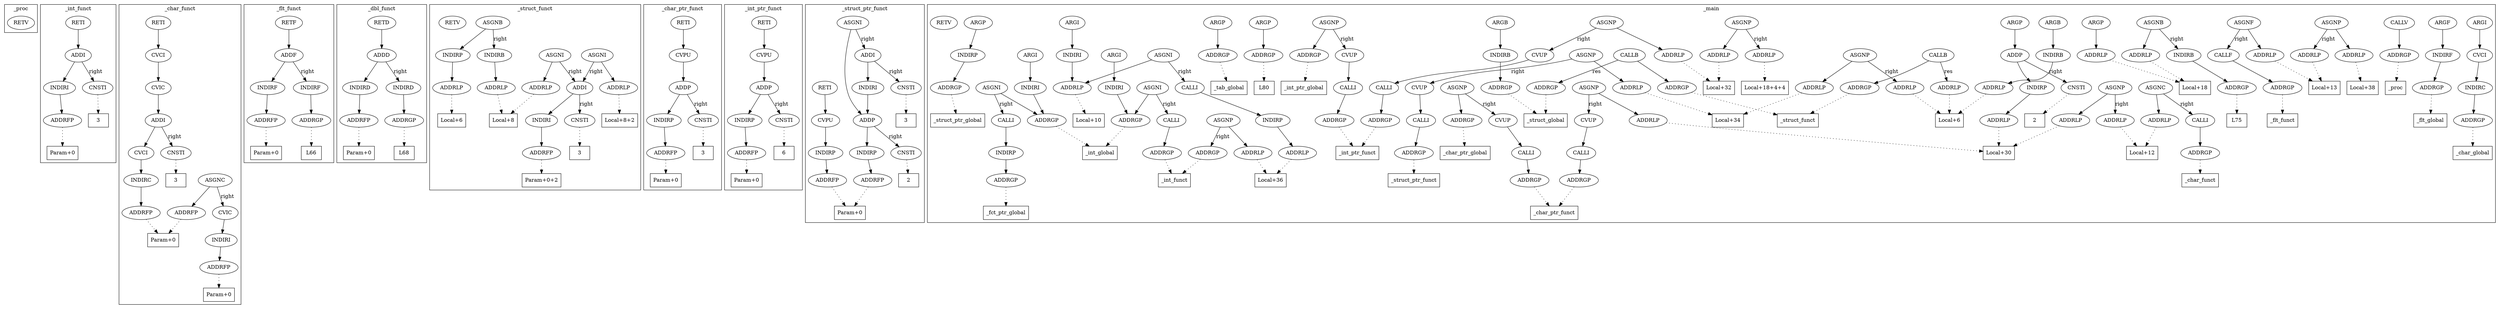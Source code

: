 digraph Frontend_output {
subgraph cluster_proc { label="_proc";
	_proc0x51dc2a8 [label="RETV"];
}
subgraph cluster_int_funct { label="_int_funct";
	_int_funct0x51dc7a8 [label="ADDRFP"];
	_int_funct0x51dbd58 [shape=box,label="Param+0"];
	_int_funct0x51dc7a8 -> _int_funct0x51dbd58 [style=dotted];
	_int_funct0x51dc818 [label="INDIRI"];
	_int_funct0x51dc818 -> _int_funct0x51dc7a8;
	_int_funct0x51dc888 [label="CNSTI"];
	_int_funct0x51de3d8 [shape=box,label="3"];
	_int_funct0x51dc888 -> _int_funct0x51de3d8 [style=dotted];
	_int_funct0x51dc8f8 [label="ADDI"];
	_int_funct0x51dc8f8 -> _int_funct0x51dc888 [label="right"];
	_int_funct0x51dc8f8 -> _int_funct0x51dc818;
	_int_funct0x51dc968 [label="RETI"];
	_int_funct0x51dc968 -> _int_funct0x51dc8f8;
}
subgraph cluster_char_funct { label="_char_funct";
	_char_funct0x51dcc00 [label="ADDRFP"];
	_char_funct0x51dbd58 [shape=box,label="Param+0"];
	_char_funct0x51dcc00 -> _char_funct0x51dbd58 [style=dotted];
	_char_funct0x51dcc70 [label="ADDRFP"];
	_char_funct0x51dbe10 [shape=box,label="Param+0"];
	_char_funct0x51dcc70 -> _char_funct0x51dbe10 [style=dotted];
	_char_funct0x51dcce0 [label="INDIRI"];
	_char_funct0x51dcce0 -> _char_funct0x51dcc70;
	_char_funct0x51dcd50 [label="CVIC"];
	_char_funct0x51dcd50 -> _char_funct0x51dcce0;
	_char_funct0x51dcdc0 [label="ASGNC"];
	_char_funct0x51dcdc0 -> _char_funct0x51dcd50 [label="right"];
	_char_funct0x51dcdc0 -> _char_funct0x51dcc00;
	_char_funct0x51dc7a8 [label="ADDRFP"];
	_char_funct0x51dbd58 [shape=box,label="Param+0"];
	_char_funct0x51dc7a8 -> _char_funct0x51dbd58 [style=dotted];
	_char_funct0x51dc818 [label="INDIRC"];
	_char_funct0x51dc818 -> _char_funct0x51dc7a8;
	_char_funct0x51dc888 [label="CVCI"];
	_char_funct0x51dc888 -> _char_funct0x51dc818;
	_char_funct0x51dc8f8 [label="CNSTI"];
	_char_funct0x51de3d8 [shape=box,label="3"];
	_char_funct0x51dc8f8 -> _char_funct0x51de3d8 [style=dotted];
	_char_funct0x51dc968 [label="ADDI"];
	_char_funct0x51dc968 -> _char_funct0x51dc8f8 [label="right"];
	_char_funct0x51dc968 -> _char_funct0x51dc888;
	_char_funct0x51dc9d8 [label="CVIC"];
	_char_funct0x51dc9d8 -> _char_funct0x51dc968;
	_char_funct0x51dca48 [label="CVCI"];
	_char_funct0x51dca48 -> _char_funct0x51dc9d8;
	_char_funct0x51dcab8 [label="RETI"];
	_char_funct0x51dcab8 -> _char_funct0x51dca48;
}
subgraph cluster_flt_funct { label="_flt_funct";
	_flt_funct0x51dc7a8 [label="ADDRFP"];
	_flt_funct0x51dbd58 [shape=box,label="Param+0"];
	_flt_funct0x51dc7a8 -> _flt_funct0x51dbd58 [style=dotted];
	_flt_funct0x51dc818 [label="INDIRF"];
	_flt_funct0x51dc818 -> _flt_funct0x51dc7a8;
	_flt_funct0x51dc888 [label="ADDRGP"];
	_flt_funct0x51de828 [shape=box,label="L66"];
	_flt_funct0x51dc888 -> _flt_funct0x51de828 [style=dotted];
	_flt_funct0x51dc8f8 [label="INDIRF"];
	_flt_funct0x51dc8f8 -> _flt_funct0x51dc888;
	_flt_funct0x51dc968 [label="ADDF"];
	_flt_funct0x51dc968 -> _flt_funct0x51dc8f8 [label="right"];
	_flt_funct0x51dc968 -> _flt_funct0x51dc818;
	_flt_funct0x51dc9d8 [label="RETF"];
	_flt_funct0x51dc9d8 -> _flt_funct0x51dc968;
}
subgraph cluster_dbl_funct { label="_dbl_funct";
	_dbl_funct0x51dc7a8 [label="ADDRFP"];
	_dbl_funct0x51dbd58 [shape=box,label="Param+0"];
	_dbl_funct0x51dc7a8 -> _dbl_funct0x51dbd58 [style=dotted];
	_dbl_funct0x51dc818 [label="INDIRD"];
	_dbl_funct0x51dc818 -> _dbl_funct0x51dc7a8;
	_dbl_funct0x51dc888 [label="ADDRGP"];
	_dbl_funct0x51dea98 [shape=box,label="L68"];
	_dbl_funct0x51dc888 -> _dbl_funct0x51dea98 [style=dotted];
	_dbl_funct0x51dc8f8 [label="INDIRD"];
	_dbl_funct0x51dc8f8 -> _dbl_funct0x51dc888;
	_dbl_funct0x51dc968 [label="ADDD"];
	_dbl_funct0x51dc968 -> _dbl_funct0x51dc8f8 [label="right"];
	_dbl_funct0x51dc968 -> _dbl_funct0x51dc818;
	_dbl_funct0x51dc9d8 [label="RETD"];
	_dbl_funct0x51dc9d8 -> _dbl_funct0x51dc968;
}
subgraph cluster_struct_funct { label="_struct_funct";
	_struct_funct0x51dcf00 [label="ADDRLP"];
	_struct_funct0x51dccf0 [shape=box,label="Local+8+2"];
	_struct_funct0x51dcf00 -> _struct_funct0x51dccf0 [style=dotted];
	_struct_funct0x51dcf70 [label="ADDRFP"];
	_struct_funct0x51dcdc0 [shape=box,label="Param+0+2"];
	_struct_funct0x51dcf70 -> _struct_funct0x51dcdc0 [style=dotted];
	_struct_funct0x51dcfe0 [label="INDIRI"];
	_struct_funct0x51dcfe0 -> _struct_funct0x51dcf70;
	_struct_funct0x51dd050 [label="CNSTI"];
	_struct_funct0x51de3d8 [shape=box,label="3"];
	_struct_funct0x51dd050 -> _struct_funct0x51de3d8 [style=dotted];
	_struct_funct0x51dd0c0 [label="ADDI"];
	_struct_funct0x51dd0c0 -> _struct_funct0x51dd050 [label="right"];
	_struct_funct0x51dd0c0 -> _struct_funct0x51dcfe0;
	_struct_funct0x51dd130 [label="ASGNI"];
	_struct_funct0x51dd130 -> _struct_funct0x51dd0c0 [label="right"];
	_struct_funct0x51dd130 -> _struct_funct0x51dcf00;
	_struct_funct0x51dce90 [label="ADDRLP"];
	_struct_funct0x51dcbf8 [shape=box,label="Local+8"];
	_struct_funct0x51dce90 -> _struct_funct0x51dcbf8 [style=dotted];
	_struct_funct0x51dd1a0 [label="ASGNI"];
	_struct_funct0x51dd1a0 -> _struct_funct0x51dd0c0 [label="right"];
	_struct_funct0x51dd1a0 -> _struct_funct0x51dce90;
	_struct_funct0x51dd2a0 [label="ADDRLP"];
	_struct_funct0x51dc758 [shape=box,label="Local+6"];
	_struct_funct0x51dd2a0 -> _struct_funct0x51dc758 [style=dotted];
	_struct_funct0x51dd310 [label="INDIRP"];
	_struct_funct0x51dd310 -> _struct_funct0x51dd2a0;
	_struct_funct0x51dd380 [label="ADDRLP"];
	_struct_funct0x51dcbf8 [shape=box,label="Local+8"];
	_struct_funct0x51dd380 -> _struct_funct0x51dcbf8 [style=dotted];
	_struct_funct0x51dd3f0 [label="INDIRB"];
	_struct_funct0x51dd3f0 -> _struct_funct0x51dd380;
	_struct_funct0x51dd460 [label="ASGNB"];
	_struct_funct0x51dd460 -> _struct_funct0x51dd3f0 [label="right"];
	_struct_funct0x51dd460 -> _struct_funct0x51dd310;
	_struct_funct0x51dd518 [label="RETV"];
}
subgraph cluster_char_ptr_funct { label="_char_ptr_funct";
	_char_ptr_funct0x51dc7f8 [label="ADDRFP"];
	_char_ptr_funct0x51dbd80 [shape=box,label="Param+0"];
	_char_ptr_funct0x51dc7f8 -> _char_ptr_funct0x51dbd80 [style=dotted];
	_char_ptr_funct0x51dc868 [label="INDIRP"];
	_char_ptr_funct0x51dc868 -> _char_ptr_funct0x51dc7f8;
	_char_ptr_funct0x51dc8d8 [label="CNSTI"];
	_char_ptr_funct0x51de3d8 [shape=box,label="3"];
	_char_ptr_funct0x51dc8d8 -> _char_ptr_funct0x51de3d8 [style=dotted];
	_char_ptr_funct0x51dc948 [label="ADDP"];
	_char_ptr_funct0x51dc948 -> _char_ptr_funct0x51dc8d8 [label="right"];
	_char_ptr_funct0x51dc948 -> _char_ptr_funct0x51dc868;
	_char_ptr_funct0x51dc9b8 [label="CVPU"];
	_char_ptr_funct0x51dc9b8 -> _char_ptr_funct0x51dc948;
	_char_ptr_funct0x51dca28 [label="RETI"];
	_char_ptr_funct0x51dca28 -> _char_ptr_funct0x51dc9b8;
}
subgraph cluster_int_ptr_funct { label="_int_ptr_funct";
	_int_ptr_funct0x51dc7f8 [label="ADDRFP"];
	_int_ptr_funct0x51dbd80 [shape=box,label="Param+0"];
	_int_ptr_funct0x51dc7f8 -> _int_ptr_funct0x51dbd80 [style=dotted];
	_int_ptr_funct0x51dc868 [label="INDIRP"];
	_int_ptr_funct0x51dc868 -> _int_ptr_funct0x51dc7f8;
	_int_ptr_funct0x51dc8d8 [label="CNSTI"];
	_int_ptr_funct0x51df0f8 [shape=box,label="6"];
	_int_ptr_funct0x51dc8d8 -> _int_ptr_funct0x51df0f8 [style=dotted];
	_int_ptr_funct0x51dc948 [label="ADDP"];
	_int_ptr_funct0x51dc948 -> _int_ptr_funct0x51dc8d8 [label="right"];
	_int_ptr_funct0x51dc948 -> _int_ptr_funct0x51dc868;
	_int_ptr_funct0x51dc9b8 [label="CVPU"];
	_int_ptr_funct0x51dc9b8 -> _int_ptr_funct0x51dc948;
	_int_ptr_funct0x51dca28 [label="RETI"];
	_int_ptr_funct0x51dca28 -> _int_ptr_funct0x51dc9b8;
}
subgraph cluster_struct_ptr_funct { label="_struct_ptr_funct";
	_struct_ptr_funct0x51dc7f8 [label="ADDRFP"];
	_struct_ptr_funct0x51dbd80 [shape=box,label="Param+0"];
	_struct_ptr_funct0x51dc7f8 -> _struct_ptr_funct0x51dbd80 [style=dotted];
	_struct_ptr_funct0x51dc868 [label="INDIRP"];
	_struct_ptr_funct0x51dc868 -> _struct_ptr_funct0x51dc7f8;
	_struct_ptr_funct0x51dc8d8 [label="CNSTI"];
	_struct_ptr_funct0x51dec98 [shape=box,label="2"];
	_struct_ptr_funct0x51dc8d8 -> _struct_ptr_funct0x51dec98 [style=dotted];
	_struct_ptr_funct0x51dc948 [label="ADDP"];
	_struct_ptr_funct0x51dc948 -> _struct_ptr_funct0x51dc8d8 [label="right"];
	_struct_ptr_funct0x51dc948 -> _struct_ptr_funct0x51dc868;
	_struct_ptr_funct0x51dc9b8 [label="INDIRI"];
	_struct_ptr_funct0x51dc9b8 -> _struct_ptr_funct0x51dc948;
	_struct_ptr_funct0x51dca28 [label="CNSTI"];
	_struct_ptr_funct0x51de3d8 [shape=box,label="3"];
	_struct_ptr_funct0x51dca28 -> _struct_ptr_funct0x51de3d8 [style=dotted];
	_struct_ptr_funct0x51dca98 [label="ADDI"];
	_struct_ptr_funct0x51dca98 -> _struct_ptr_funct0x51dca28 [label="right"];
	_struct_ptr_funct0x51dca98 -> _struct_ptr_funct0x51dc9b8;
	_struct_ptr_funct0x51dcb08 [label="ASGNI"];
	_struct_ptr_funct0x51dcb08 -> _struct_ptr_funct0x51dca98 [label="right"];
	_struct_ptr_funct0x51dcb08 -> _struct_ptr_funct0x51dc948;
	_struct_ptr_funct0x51dcc08 [label="ADDRFP"];
	_struct_ptr_funct0x51dbd80 [shape=box,label="Param+0"];
	_struct_ptr_funct0x51dcc08 -> _struct_ptr_funct0x51dbd80 [style=dotted];
	_struct_ptr_funct0x51dcc78 [label="INDIRP"];
	_struct_ptr_funct0x51dcc78 -> _struct_ptr_funct0x51dcc08;
	_struct_ptr_funct0x51dcce8 [label="CVPU"];
	_struct_ptr_funct0x51dcce8 -> _struct_ptr_funct0x51dcc78;
	_struct_ptr_funct0x51dcd58 [label="RETI"];
	_struct_ptr_funct0x51dcd58 -> _struct_ptr_funct0x51dcce8;
}
subgraph cluster_main { label="_main";
	_main0x51dc990 [label="ADDRLP"];
	_main0x51dc8b0 [shape=box,label="Local+18"];
	_main0x51dc990 -> _main0x51dc8b0 [style=dotted];
	_main0x51dca00 [label="ADDRGP"];
	_main0x51df990 [shape=box,label="L75"];
	_main0x51dca00 -> _main0x51df990 [style=dotted];
	_main0x51dca70 [label="INDIRB"];
	_main0x51dca70 -> _main0x51dca00;
	_main0x51dcae0 [label="ASGNB"];
	_main0x51dcae0 -> _main0x51dca70 [label="right"];
	_main0x51dcae0 -> _main0x51dc990;
	_main0x51dcca0 [label="ADDRLP"];
	_main0x51dcbc0 [shape=box,label="Local+30"];
	_main0x51dcca0 -> _main0x51dcbc0 [style=dotted];
	_main0x51dcd10 [label="ADDRLP"];
	_main0x51dc6c0 [shape=box,label="Local+12"];
	_main0x51dcd10 -> _main0x51dc6c0 [style=dotted];
	_main0x51dcd80 [label="ASGNP"];
	_main0x51dcd80 -> _main0x51dcd10 [label="right"];
	_main0x51dcd80 -> _main0x51dcca0;
	_main0x51dd0e0 [label="ADDRLP"];
	_main0x51dce60 [shape=box,label="Local+32"];
	_main0x51dd0e0 -> _main0x51dce60 [style=dotted];
	_main0x51dd150 [label="ADDRLP"];
	_main0x51dd010 [shape=box,label="Local+18+4+4"];
	_main0x51dd150 -> _main0x51dd010 [style=dotted];
	_main0x51dd1c0 [label="ASGNP"];
	_main0x51dd1c0 -> _main0x51dd150 [label="right"];
	_main0x51dd1c0 -> _main0x51dd0e0;
	_main0x51dd380 [label="ADDRLP"];
	_main0x51dd2a0 [shape=box,label="Local+38"];
	_main0x51dd380 -> _main0x51dd2a0 [style=dotted];
	_main0x51dd3f0 [label="ADDRLP"];
	_main0x51dc758 [shape=box,label="Local+13"];
	_main0x51dd3f0 -> _main0x51dc758 [style=dotted];
	_main0x51dd460 [label="ASGNP"];
	_main0x51dd460 -> _main0x51dd3f0 [label="right"];
	_main0x51dd460 -> _main0x51dd380;
	_main0x51dd620 [label="ADDRLP"];
	_main0x51dd540 [shape=box,label="Local+34"];
	_main0x51dd620 -> _main0x51dd540 [style=dotted];
	_main0x51dd690 [label="ADDRLP"];
	_main0x51dc7f0 [shape=box,label="Local+6"];
	_main0x51dd690 -> _main0x51dc7f0 [style=dotted];
	_main0x51dd700 [label="ASGNP"];
	_main0x51dd700 -> _main0x51dd690 [label="right"];
	_main0x51dd700 -> _main0x51dd620;
	_main0x51ddd98 [label="ADDRLP"];
	_main0x51ddcb8 [shape=box,label="Local+36"];
	_main0x51ddd98 -> _main0x51ddcb8 [style=dotted];
	_main0x51dde08 [label="ADDRGP"];
	_main0x51de2f8 [shape=box,label="_int_funct"];
	_main0x51dde08 -> _main0x51de2f8 [style=dotted];
	_main0x51dde78 [label="ASGNP"];
	_main0x51dde78 -> _main0x51dde08 [label="right"];
	_main0x51dde78 -> _main0x51ddd98;
	_main0x51ddfd0 [label="ADDRGP"];
	_main0x51de1d8 [shape=box,label="_proc"];
	_main0x51ddfd0 -> _main0x51de1d8 [style=dotted];
	_main0x51de040 [label="CALLV"];
	_main0x51de040 -> _main0x51ddfd0;
	_main0x51e0b48 [label="ADDRGP"];
	_main0x51da430 [shape=box,label="_char_global"];
	_main0x51e0b48 -> _main0x51da430 [style=dotted];
	_main0x51e0bb8 [label="INDIRC"];
	_main0x51e0bb8 -> _main0x51e0b48;
	_main0x51e0c28 [label="CVCI"];
	_main0x51e0c28 -> _main0x51e0bb8;
	_main0x51e0c98 [label="ARGI"];
	_main0x51e0c98 -> _main0x51e0c28;
	_main0x51e0d08 [label="ADDRGP"];
	_main0x51de4e0 [shape=box,label="_char_funct"];
	_main0x51e0d08 -> _main0x51de4e0 [style=dotted];
	_main0x51e0d78 [label="CALLI"];
	_main0x51e0d78 -> _main0x51e0d08;
	_main0x51e0ad8 [label="ADDRLP"];
	_main0x51dc6c0 [shape=box,label="Local+12"];
	_main0x51e0ad8 -> _main0x51dc6c0 [style=dotted];
	_main0x51e0e70 [label="ASGNC"];
	_main0x51e0e70 -> _main0x51e0d78 [label="right"];
	_main0x51e0e70 -> _main0x51e0ad8;
	_main0x51e0f70 [label="ADDRGP"];
	_main0x51da4f8 [shape=box,label="_int_global"];
	_main0x51e0f70 -> _main0x51da4f8 [style=dotted];
	_main0x51e0fe0 [label="INDIRI"];
	_main0x51e0fe0 -> _main0x51e0f70;
	_main0x51e1050 [label="ARGI"];
	_main0x51e1050 -> _main0x51e0fe0;
	_main0x51e10c0 [label="ADDRGP"];
	_main0x51de2f8 [shape=box,label="_int_funct"];
	_main0x51e10c0 -> _main0x51de2f8 [style=dotted];
	_main0x51e1130 [label="CALLI"];
	_main0x51e1130 -> _main0x51e10c0;
	_main0x51e1228 [label="ASGNI"];
	_main0x51e1228 -> _main0x51e1130 [label="right"];
	_main0x51e1228 -> _main0x51e0f70;
	_main0x51e1398 [label="ADDRGP"];
	_main0x51da5c0 [shape=box,label="_flt_global"];
	_main0x51e1398 -> _main0x51da5c0 [style=dotted];
	_main0x51e1408 [label="INDIRF"];
	_main0x51e1408 -> _main0x51e1398;
	_main0x51e1478 [label="ARGF"];
	_main0x51e1478 -> _main0x51e1408;
	_main0x51e14e8 [label="ADDRGP"];
	_main0x51de6b0 [shape=box,label="_flt_funct"];
	_main0x51e14e8 -> _main0x51de6b0 [style=dotted];
	_main0x51e1558 [label="CALLF"];
	_main0x51e1558 -> _main0x51e14e8;
	_main0x51e1328 [label="ADDRLP"];
	_main0x51dc758 [shape=box,label="Local+13"];
	_main0x51e1328 -> _main0x51dc758 [style=dotted];
	_main0x51e1650 [label="ASGNF"];
	_main0x51e1650 -> _main0x51e1558 [label="right"];
	_main0x51e1650 -> _main0x51e1328;
	_main0x51e17e8 [label="ADDRGP"];
	_main0x51da688 [shape=box,label="_struct_global"];
	_main0x51e17e8 -> _main0x51da688 [style=dotted];
	_main0x51e1858 [label="INDIRB"];
	_main0x51e1858 -> _main0x51e17e8;
	_main0x51e18c8 [label="ARGB"];
	_main0x51e18c8 -> _main0x51e1858;
	_main0x51e1938 [label="ADDRGP"];
	_main0x51deb90 [shape=box,label="_struct_funct"];
	_main0x51e1938 -> _main0x51deb90 [style=dotted];
	_main0x51e19a8 [label="ADDRLP"];
	_main0x51dc7f0 [shape=box,label="Local+6"];
	_main0x51e19a8 -> _main0x51dc7f0 [style=dotted];
	_main0x51e1a18 [label="CALLB"];
	_main0x51e1a18 -> _main0x51e1938;
	_main0x51e1a18 -> _main0x51e19a8 [label="res"];
	_main0x51e1bb0 [label="ADDRLP"];
	_main0x51dc7f0 [shape=box,label="Local+6"];
	_main0x51e1bb0 -> _main0x51dc7f0 [style=dotted];
	_main0x51e1c20 [label="INDIRB"];
	_main0x51e1c20 -> _main0x51e1bb0;
	_main0x51e1c90 [label="ARGB"];
	_main0x51e1c90 -> _main0x51e1c20;
	_main0x51e1d00 [label="ADDRGP"];
	_main0x51deb90 [shape=box,label="_struct_funct"];
	_main0x51e1d00 -> _main0x51deb90 [style=dotted];
	_main0x51e1d70 [label="ADDRGP"];
	_main0x51da688 [shape=box,label="_struct_global"];
	_main0x51e1d70 -> _main0x51da688 [style=dotted];
	_main0x51e1de0 [label="CALLB"];
	_main0x51e1de0 -> _main0x51e1d00;
	_main0x51e1de0 -> _main0x51e1d70 [label="res"];
	_main0x51e1fd8 [label="ADDRLP"];
	_main0x51dcbc0 [shape=box,label="Local+30"];
	_main0x51e1fd8 -> _main0x51dcbc0 [style=dotted];
	_main0x51e2048 [label="INDIRP"];
	_main0x51e2048 -> _main0x51e1fd8;
	_main0x51e20b8 [label="CNSTI"];
	_main0x51dec98 [shape=box,label="2"];
	_main0x51e20b8 -> _main0x51dec98 [style=dotted];
	_main0x51e2128 [label="ADDP"];
	_main0x51e2128 -> _main0x51e20b8 [label="right"];
	_main0x51e2128 -> _main0x51e2048;
	_main0x51e2198 [label="ARGP"];
	_main0x51e2198 -> _main0x51e2128;
	_main0x51e2208 [label="ADDRGP"];
	_main0x51deeb0 [shape=box,label="_char_ptr_funct"];
	_main0x51e2208 -> _main0x51deeb0 [style=dotted];
	_main0x51e2278 [label="CALLI"];
	_main0x51e2278 -> _main0x51e2208;
	_main0x51e1f68 [label="ADDRGP"];
	_main0x51df2b0 [shape=box,label="_char_ptr_global"];
	_main0x51e1f68 -> _main0x51df2b0 [style=dotted];
	_main0x51e2370 [label="CVUP"];
	_main0x51e2370 -> _main0x51e2278;
	_main0x51e23e0 [label="ASGNP"];
	_main0x51e23e0 -> _main0x51e2370 [label="right"];
	_main0x51e23e0 -> _main0x51e1f68;
	_main0x51e2508 [label="ADDRGP"];
	_main0x51dff28 [shape=box,label="L80"];
	_main0x51e2508 -> _main0x51dff28 [style=dotted];
	_main0x51e2578 [label="ARGP"];
	_main0x51e2578 -> _main0x51e2508;
	_main0x51e25e8 [label="ADDRGP"];
	_main0x51deeb0 [shape=box,label="_char_ptr_funct"];
	_main0x51e25e8 -> _main0x51deeb0 [style=dotted];
	_main0x51e2658 [label="CALLI"];
	_main0x51e2658 -> _main0x51e25e8;
	_main0x51e2498 [label="ADDRLP"];
	_main0x51dcbc0 [shape=box,label="Local+30"];
	_main0x51e2498 -> _main0x51dcbc0 [style=dotted];
	_main0x51e2750 [label="CVUP"];
	_main0x51e2750 -> _main0x51e2658;
	_main0x51e27c0 [label="ASGNP"];
	_main0x51e27c0 -> _main0x51e2750 [label="right"];
	_main0x51e27c0 -> _main0x51e2498;
	_main0x51e28e8 [label="ADDRGP"];
	_main0x51da780 [shape=box,label="_tab_global"];
	_main0x51e28e8 -> _main0x51da780 [style=dotted];
	_main0x51e2958 [label="ARGP"];
	_main0x51e2958 -> _main0x51e28e8;
	_main0x51e29c8 [label="ADDRGP"];
	_main0x51df018 [shape=box,label="_int_ptr_funct"];
	_main0x51e29c8 -> _main0x51df018 [style=dotted];
	_main0x51e2a38 [label="CALLI"];
	_main0x51e2a38 -> _main0x51e29c8;
	_main0x51e2878 [label="ADDRLP"];
	_main0x51dce60 [shape=box,label="Local+32"];
	_main0x51e2878 -> _main0x51dce60 [style=dotted];
	_main0x51e2b30 [label="CVUP"];
	_main0x51e2b30 -> _main0x51e2a38;
	_main0x51e2ba0 [label="ASGNP"];
	_main0x51e2ba0 -> _main0x51e2b30 [label="right"];
	_main0x51e2ba0 -> _main0x51e2878;
	_main0x51e2cc8 [label="ADDRLP"];
	_main0x51dc8b0 [shape=box,label="Local+18"];
	_main0x51e2cc8 -> _main0x51dc8b0 [style=dotted];
	_main0x51e2d38 [label="ARGP"];
	_main0x51e2d38 -> _main0x51e2cc8;
	_main0x51e2da8 [label="ADDRGP"];
	_main0x51df018 [shape=box,label="_int_ptr_funct"];
	_main0x51e2da8 -> _main0x51df018 [style=dotted];
	_main0x51e2e18 [label="CALLI"];
	_main0x51e2e18 -> _main0x51e2da8;
	_main0x51e2c58 [label="ADDRGP"];
	_main0x51df378 [shape=box,label="_int_ptr_global"];
	_main0x51e2c58 -> _main0x51df378 [style=dotted];
	_main0x51e2f10 [label="CVUP"];
	_main0x51e2f10 -> _main0x51e2e18;
	_main0x51e2f80 [label="ASGNP"];
	_main0x51e2f80 -> _main0x51e2f10 [label="right"];
	_main0x51e2f80 -> _main0x51e2c58;
	_main0x51e30a8 [label="ADDRGP"];
	_main0x51df538 [shape=box,label="_struct_ptr_global"];
	_main0x51e30a8 -> _main0x51df538 [style=dotted];
	_main0x51e3118 [label="INDIRP"];
	_main0x51e3118 -> _main0x51e30a8;
	_main0x51e3188 [label="ARGP"];
	_main0x51e3188 -> _main0x51e3118;
	_main0x51e31f8 [label="ADDRGP"];
	_main0x51df1e8 [shape=box,label="_struct_ptr_funct"];
	_main0x51e31f8 -> _main0x51df1e8 [style=dotted];
	_main0x51e32f8 [label="CALLI"];
	_main0x51e32f8 -> _main0x51e31f8;
	_main0x51e3038 [label="ADDRLP"];
	_main0x51dd540 [shape=box,label="Local+34"];
	_main0x51e3038 -> _main0x51dd540 [style=dotted];
	_main0x51e33f0 [label="CVUP"];
	_main0x51e33f0 -> _main0x51e32f8;
	_main0x51e3460 [label="ASGNP"];
	_main0x51e3460 -> _main0x51e33f0 [label="right"];
	_main0x51e3460 -> _main0x51e3038;
	_main0x51e3518 [label="ADDRGP"];
	_main0x51da4f8 [shape=box,label="_int_global"];
	_main0x51e3518 -> _main0x51da4f8 [style=dotted];
	_main0x51e3588 [label="INDIRI"];
	_main0x51e3588 -> _main0x51e3518;
	_main0x51e35f8 [label="ARGI"];
	_main0x51e35f8 -> _main0x51e3588;
	_main0x51e3668 [label="ADDRGP"];
	_main0x51df670 [shape=box,label="_fct_ptr_global"];
	_main0x51e3668 -> _main0x51df670 [style=dotted];
	_main0x51e36d8 [label="INDIRP"];
	_main0x51e36d8 -> _main0x51e3668;
	_main0x51e3748 [label="CALLI"];
	_main0x51e3748 -> _main0x51e36d8;
	_main0x51e3840 [label="ASGNI"];
	_main0x51e3840 -> _main0x51e3748 [label="right"];
	_main0x51e3840 -> _main0x51e3518;
	_main0x51e3940 [label="ADDRLP"];
	_main0x51dc628 [shape=box,label="Local+10"];
	_main0x51e3940 -> _main0x51dc628 [style=dotted];
	_main0x51e39b0 [label="INDIRI"];
	_main0x51e39b0 -> _main0x51e3940;
	_main0x51e3a20 [label="ARGI"];
	_main0x51e3a20 -> _main0x51e39b0;
	_main0x51e3a90 [label="ADDRLP"];
	_main0x51ddcb8 [shape=box,label="Local+36"];
	_main0x51e3a90 -> _main0x51ddcb8 [style=dotted];
	_main0x51e3b00 [label="INDIRP"];
	_main0x51e3b00 -> _main0x51e3a90;
	_main0x51e3b70 [label="CALLI"];
	_main0x51e3b70 -> _main0x51e3b00;
	_main0x51e3c68 [label="ASGNI"];
	_main0x51e3c68 -> _main0x51e3b70 [label="right"];
	_main0x51e3c68 -> _main0x51e3940;
	_main0x51e3db0 [label="RETV"];
}
}
